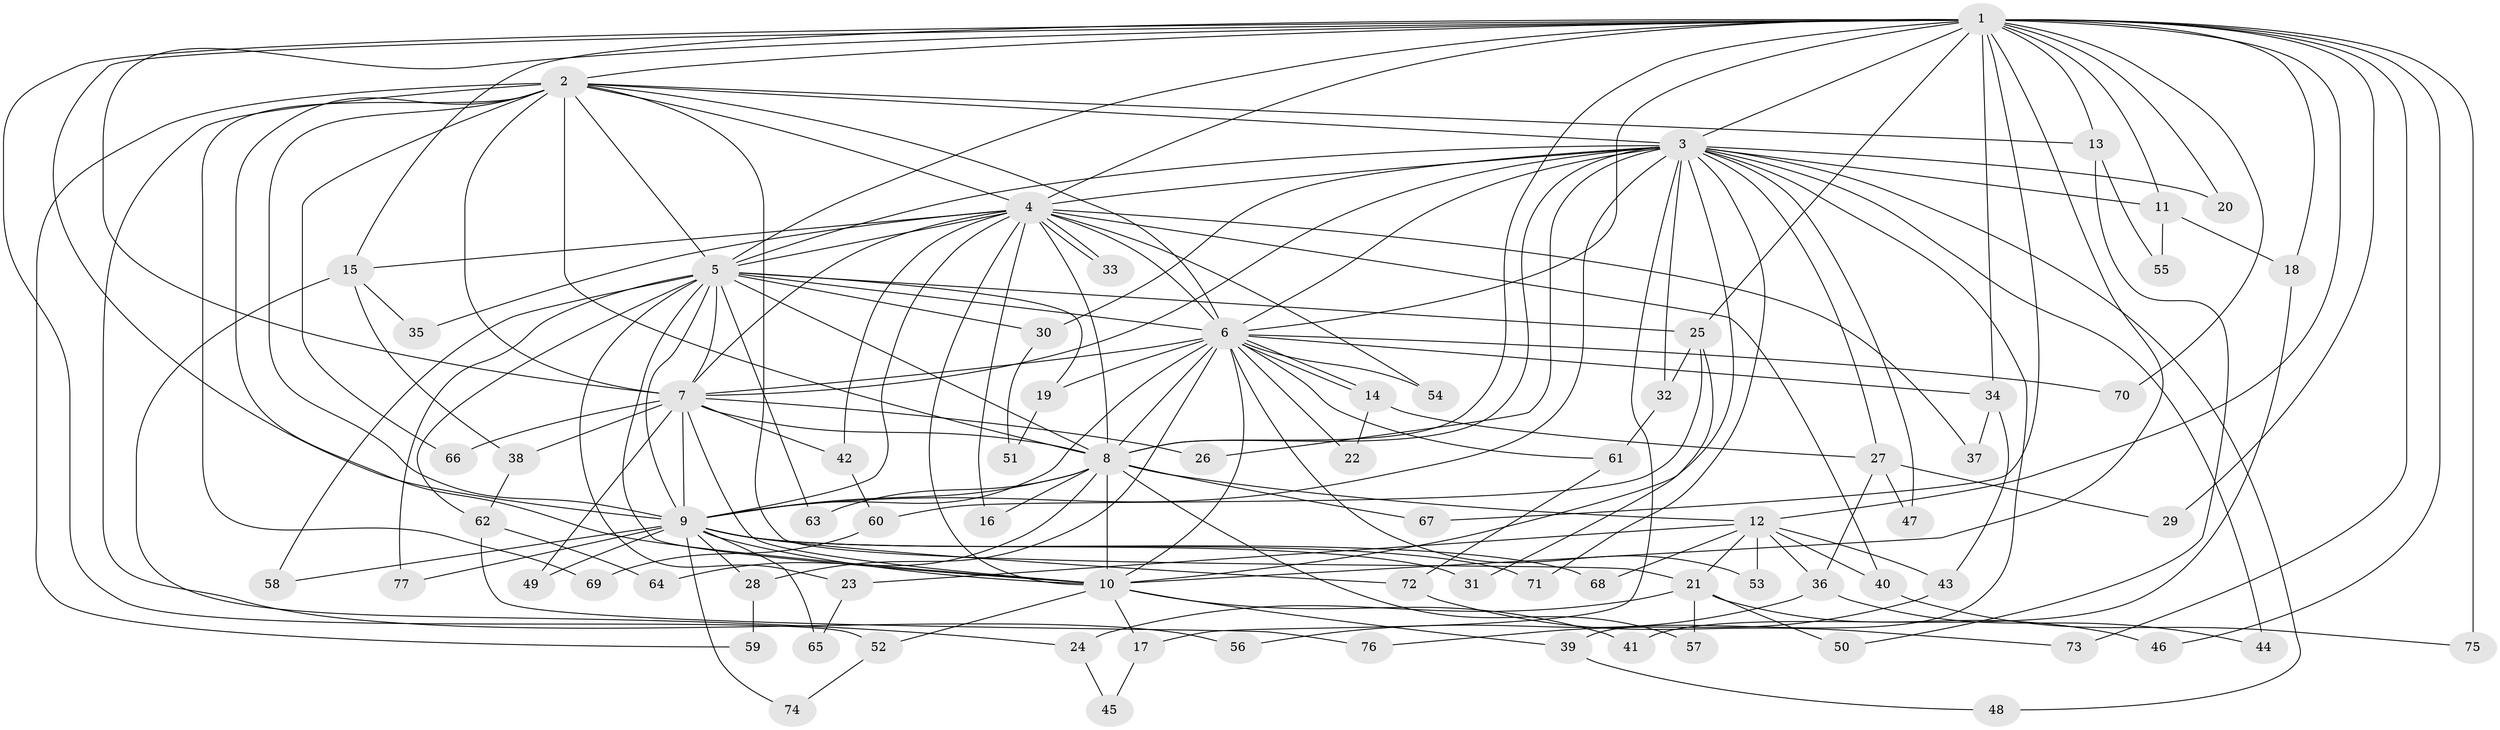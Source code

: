 // coarse degree distribution, {18: 0.02564102564102564, 13: 0.05128205128205128, 10: 0.02564102564102564, 15: 0.1282051282051282, 5: 0.05128205128205128, 3: 0.20512820512820512, 4: 0.07692307692307693, 2: 0.38461538461538464, 6: 0.02564102564102564, 1: 0.02564102564102564}
// Generated by graph-tools (version 1.1) at 2025/49/03/04/25 22:49:54]
// undirected, 77 vertices, 179 edges
graph export_dot {
  node [color=gray90,style=filled];
  1;
  2;
  3;
  4;
  5;
  6;
  7;
  8;
  9;
  10;
  11;
  12;
  13;
  14;
  15;
  16;
  17;
  18;
  19;
  20;
  21;
  22;
  23;
  24;
  25;
  26;
  27;
  28;
  29;
  30;
  31;
  32;
  33;
  34;
  35;
  36;
  37;
  38;
  39;
  40;
  41;
  42;
  43;
  44;
  45;
  46;
  47;
  48;
  49;
  50;
  51;
  52;
  53;
  54;
  55;
  56;
  57;
  58;
  59;
  60;
  61;
  62;
  63;
  64;
  65;
  66;
  67;
  68;
  69;
  70;
  71;
  72;
  73;
  74;
  75;
  76;
  77;
  1 -- 2;
  1 -- 3;
  1 -- 4;
  1 -- 5;
  1 -- 6;
  1 -- 7;
  1 -- 8;
  1 -- 9;
  1 -- 10;
  1 -- 11;
  1 -- 12;
  1 -- 13;
  1 -- 15;
  1 -- 18;
  1 -- 20;
  1 -- 25;
  1 -- 29;
  1 -- 34;
  1 -- 46;
  1 -- 52;
  1 -- 67;
  1 -- 70;
  1 -- 73;
  1 -- 75;
  2 -- 3;
  2 -- 4;
  2 -- 5;
  2 -- 6;
  2 -- 7;
  2 -- 8;
  2 -- 9;
  2 -- 10;
  2 -- 13;
  2 -- 21;
  2 -- 56;
  2 -- 59;
  2 -- 66;
  2 -- 69;
  3 -- 4;
  3 -- 5;
  3 -- 6;
  3 -- 7;
  3 -- 8;
  3 -- 9;
  3 -- 10;
  3 -- 11;
  3 -- 17;
  3 -- 20;
  3 -- 26;
  3 -- 27;
  3 -- 30;
  3 -- 32;
  3 -- 39;
  3 -- 44;
  3 -- 47;
  3 -- 48;
  3 -- 71;
  4 -- 5;
  4 -- 6;
  4 -- 7;
  4 -- 8;
  4 -- 9;
  4 -- 10;
  4 -- 15;
  4 -- 16;
  4 -- 33;
  4 -- 33;
  4 -- 35;
  4 -- 37;
  4 -- 40;
  4 -- 42;
  4 -- 54;
  5 -- 6;
  5 -- 7;
  5 -- 8;
  5 -- 9;
  5 -- 10;
  5 -- 19;
  5 -- 23;
  5 -- 25;
  5 -- 30;
  5 -- 58;
  5 -- 62;
  5 -- 63;
  5 -- 77;
  6 -- 7;
  6 -- 8;
  6 -- 9;
  6 -- 10;
  6 -- 14;
  6 -- 14;
  6 -- 19;
  6 -- 22;
  6 -- 28;
  6 -- 34;
  6 -- 53;
  6 -- 54;
  6 -- 61;
  6 -- 70;
  7 -- 8;
  7 -- 9;
  7 -- 10;
  7 -- 26;
  7 -- 38;
  7 -- 42;
  7 -- 49;
  7 -- 66;
  8 -- 9;
  8 -- 10;
  8 -- 12;
  8 -- 16;
  8 -- 57;
  8 -- 63;
  8 -- 64;
  8 -- 67;
  9 -- 10;
  9 -- 28;
  9 -- 31;
  9 -- 49;
  9 -- 58;
  9 -- 65;
  9 -- 68;
  9 -- 71;
  9 -- 72;
  9 -- 74;
  9 -- 77;
  10 -- 17;
  10 -- 39;
  10 -- 41;
  10 -- 52;
  11 -- 18;
  11 -- 55;
  12 -- 21;
  12 -- 23;
  12 -- 36;
  12 -- 40;
  12 -- 43;
  12 -- 53;
  12 -- 68;
  13 -- 50;
  13 -- 55;
  14 -- 22;
  14 -- 27;
  15 -- 24;
  15 -- 35;
  15 -- 38;
  17 -- 45;
  18 -- 41;
  19 -- 51;
  21 -- 24;
  21 -- 46;
  21 -- 50;
  21 -- 57;
  23 -- 65;
  24 -- 45;
  25 -- 31;
  25 -- 32;
  25 -- 60;
  27 -- 29;
  27 -- 36;
  27 -- 47;
  28 -- 59;
  30 -- 51;
  32 -- 61;
  34 -- 37;
  34 -- 43;
  36 -- 44;
  36 -- 56;
  38 -- 62;
  39 -- 48;
  40 -- 75;
  42 -- 60;
  43 -- 76;
  52 -- 74;
  60 -- 69;
  61 -- 72;
  62 -- 64;
  62 -- 76;
  72 -- 73;
}
